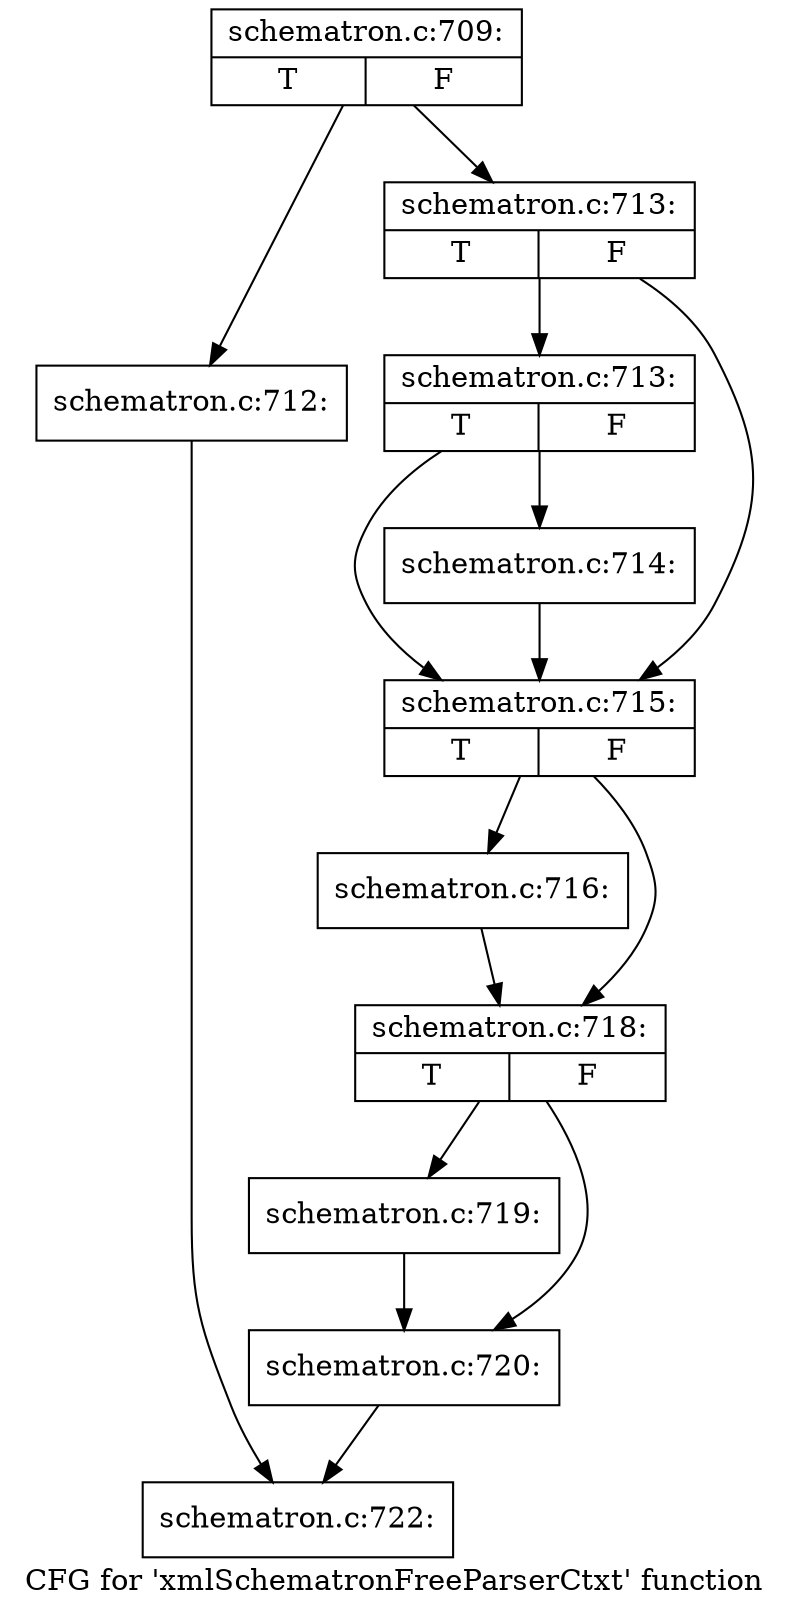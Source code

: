 digraph "CFG for 'xmlSchematronFreeParserCtxt' function" {
	label="CFG for 'xmlSchematronFreeParserCtxt' function";

	Node0x4bf35f0 [shape=record,label="{schematron.c:709:|{<s0>T|<s1>F}}"];
	Node0x4bf35f0 -> Node0x4bf83f0;
	Node0x4bf35f0 -> Node0x4bf8440;
	Node0x4bf83f0 [shape=record,label="{schematron.c:712:}"];
	Node0x4bf83f0 -> Node0x4bf8500;
	Node0x4bf8440 [shape=record,label="{schematron.c:713:|{<s0>T|<s1>F}}"];
	Node0x4bf8440 -> Node0x4bf3a80;
	Node0x4bf8440 -> Node0x4bf3a30;
	Node0x4bf3a80 [shape=record,label="{schematron.c:713:|{<s0>T|<s1>F}}"];
	Node0x4bf3a80 -> Node0x4bf3a30;
	Node0x4bf3a80 -> Node0x4bf39e0;
	Node0x4bf39e0 [shape=record,label="{schematron.c:714:}"];
	Node0x4bf39e0 -> Node0x4bf3a30;
	Node0x4bf3a30 [shape=record,label="{schematron.c:715:|{<s0>T|<s1>F}}"];
	Node0x4bf3a30 -> Node0x4bf96d0;
	Node0x4bf3a30 -> Node0x4bf9720;
	Node0x4bf96d0 [shape=record,label="{schematron.c:716:}"];
	Node0x4bf96d0 -> Node0x4bf9720;
	Node0x4bf9720 [shape=record,label="{schematron.c:718:|{<s0>T|<s1>F}}"];
	Node0x4bf9720 -> Node0x4bfa5a0;
	Node0x4bf9720 -> Node0x4bfa9b0;
	Node0x4bfa5a0 [shape=record,label="{schematron.c:719:}"];
	Node0x4bfa5a0 -> Node0x4bfa9b0;
	Node0x4bfa9b0 [shape=record,label="{schematron.c:720:}"];
	Node0x4bfa9b0 -> Node0x4bf8500;
	Node0x4bf8500 [shape=record,label="{schematron.c:722:}"];
}
